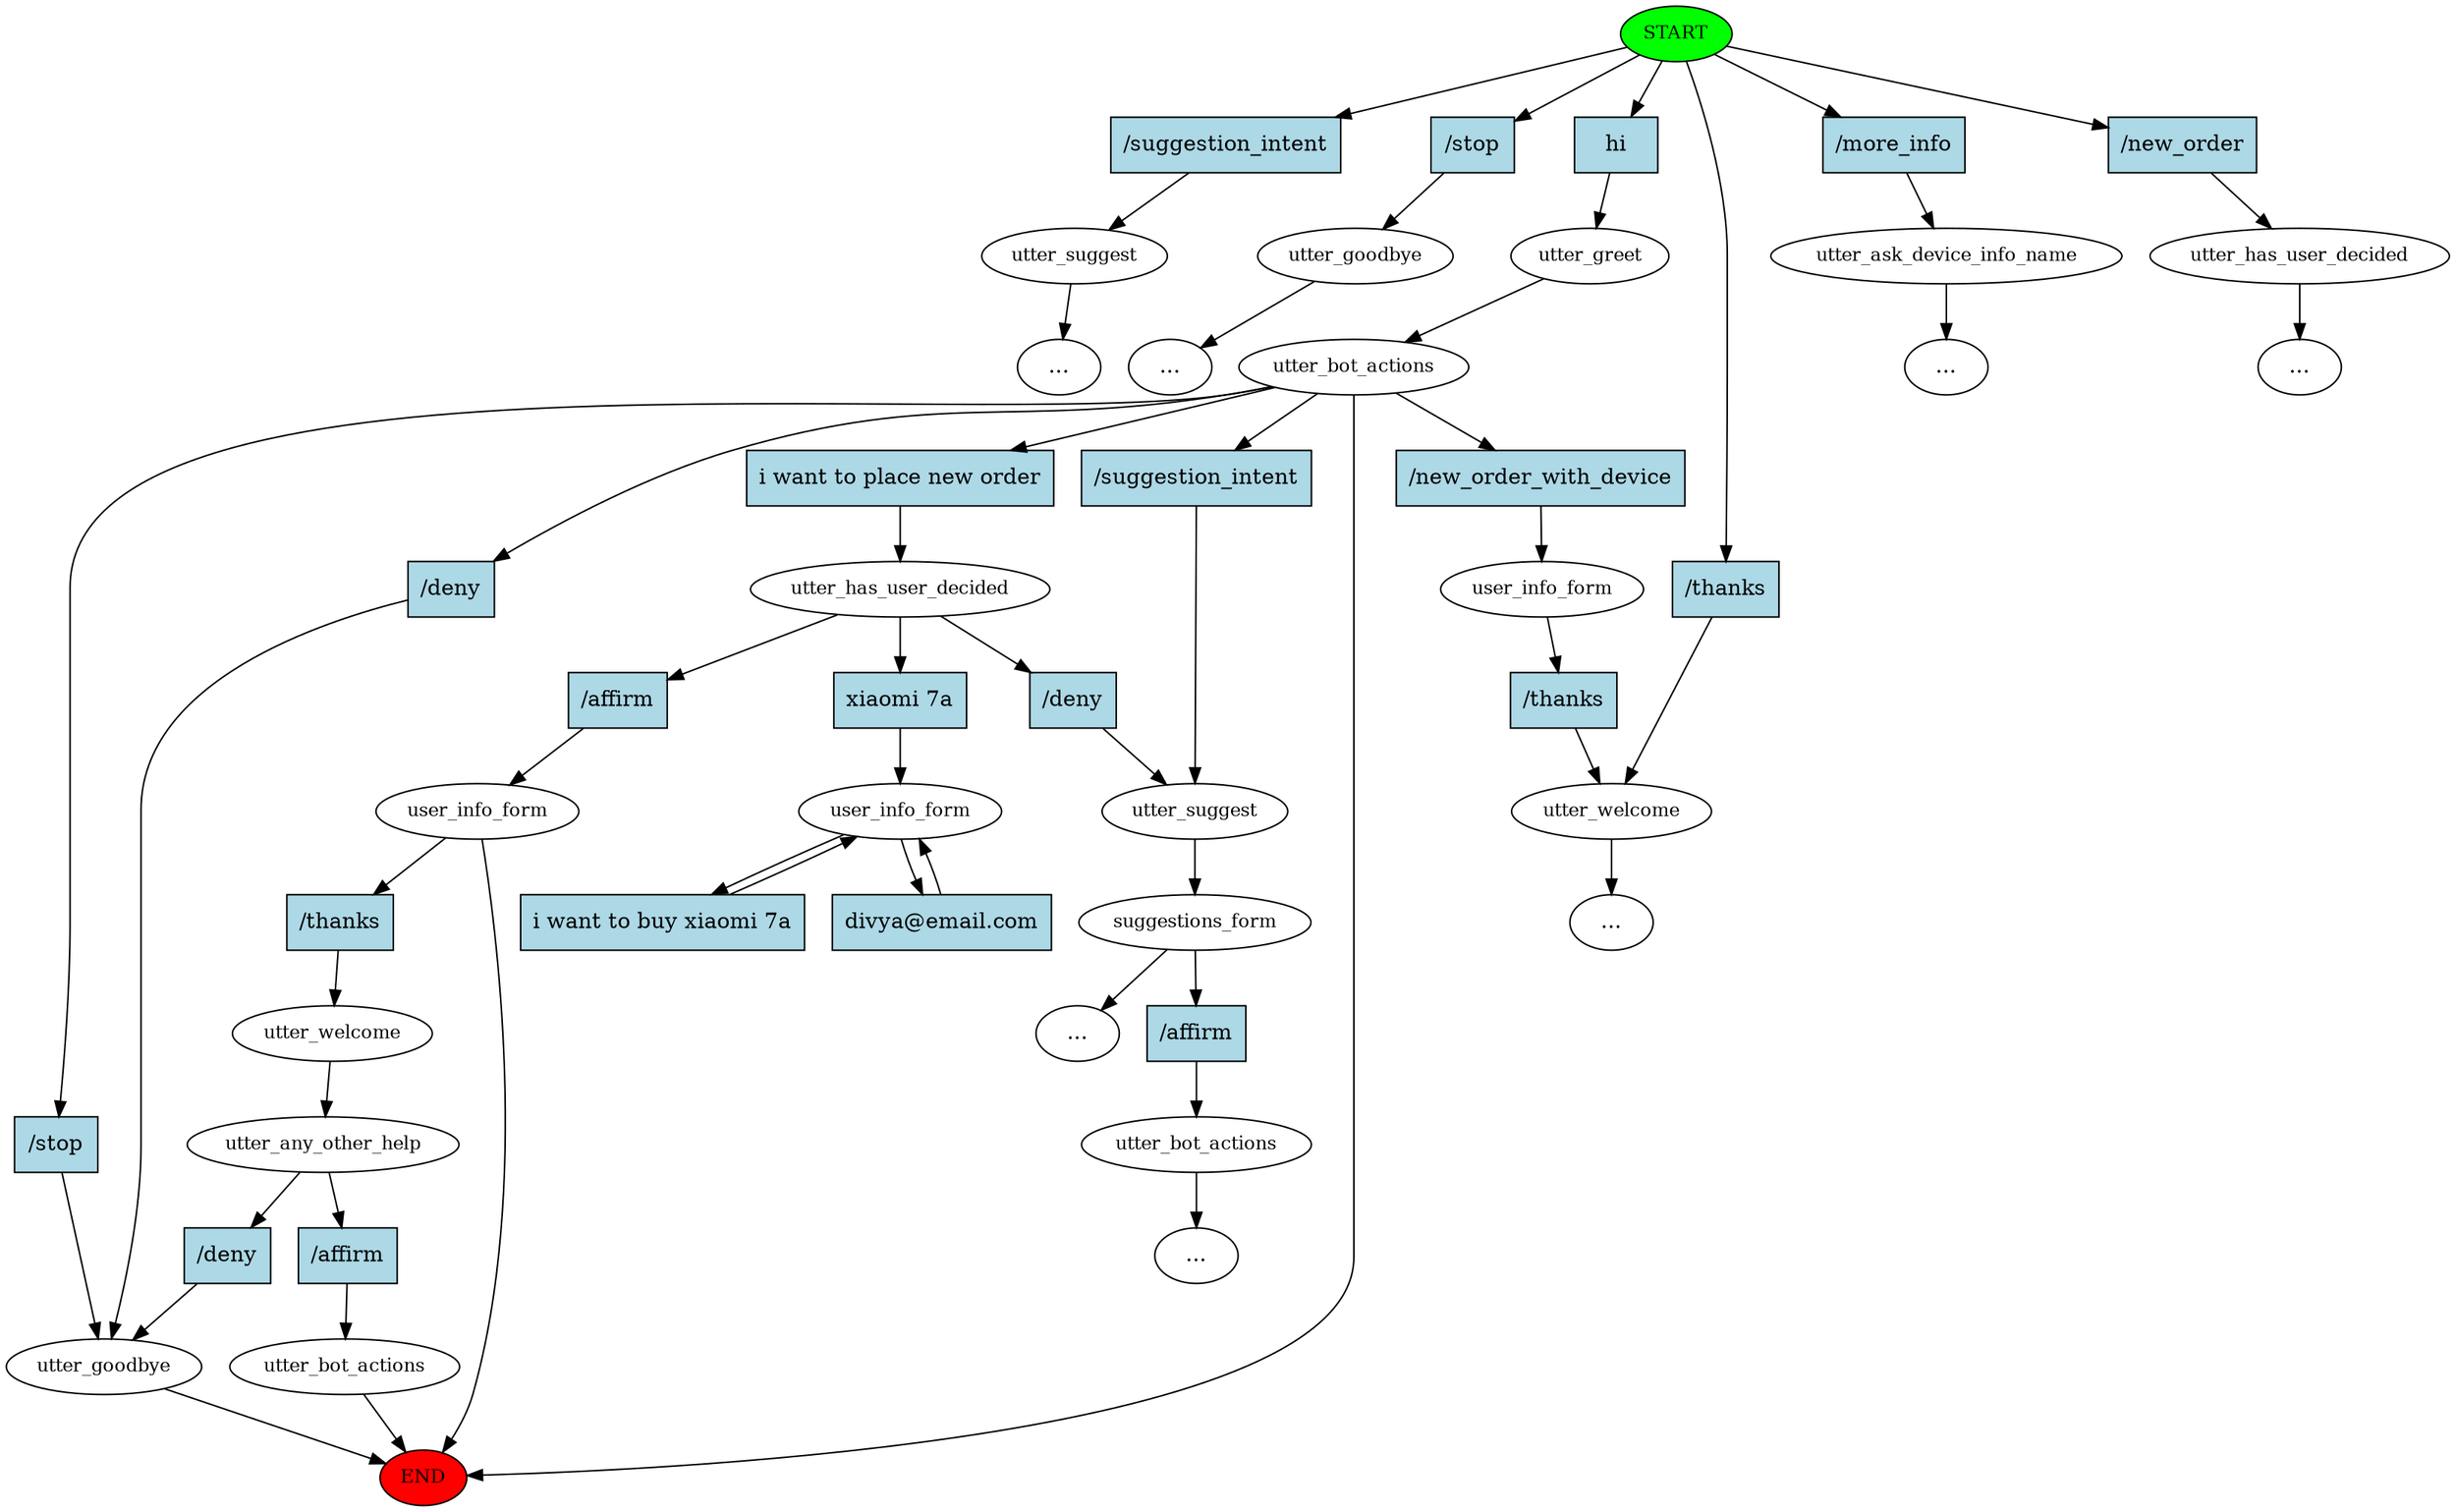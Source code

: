 digraph  {
0 [class="start active", fillcolor=green, fontsize=12, label=START, style=filled];
"-1" [class=end, fillcolor=red, fontsize=12, label=END, style=filled];
1 [class="", fontsize=12, label=utter_suggest];
"-4" [class=ellipsis, label="..."];
3 [class="", fontsize=12, label=utter_goodbye];
"-5" [class=ellipsis, label="..."];
4 [class=active, fontsize=12, label=utter_greet];
5 [class=active, fontsize=12, label=utter_bot_actions];
6 [class="", fontsize=12, label=utter_ask_device_info_name];
"-6" [class=ellipsis, label="..."];
9 [class="", fontsize=12, label=utter_goodbye];
15 [class=active, fontsize=12, label=utter_has_user_decided];
16 [class="", fontsize=12, label=user_info_form];
17 [class="", fontsize=12, label=utter_welcome];
18 [class="", fontsize=12, label=utter_any_other_help];
19 [class="", fontsize=12, label=utter_bot_actions];
31 [class="", fontsize=12, label=utter_welcome];
34 [class="", fontsize=12, label=user_info_form];
"-8" [class=ellipsis, label="..."];
39 [class="", fontsize=12, label=utter_suggest];
40 [class="", fontsize=12, label=suggestions_form];
41 [class="", fontsize=12, label=utter_bot_actions];
"-9" [class=ellipsis, label="..."];
42 [class="", fontsize=12, label=utter_has_user_decided];
"-13" [class=ellipsis, label="..."];
"-14" [class=ellipsis, label="..."];
53 [class="active dashed", fontsize=12, label=user_info_form];
57 [class=intent, fillcolor=lightblue, label="/suggestion_intent", shape=rect, style=filled];
58 [class=intent, fillcolor=lightblue, label="/stop", shape=rect, style=filled];
59 [class="intent active", fillcolor=lightblue, label=hi, shape=rect, style=filled];
60 [class=intent, fillcolor=lightblue, label="/more_info", shape=rect, style=filled];
61 [class=intent, fillcolor=lightblue, label="/thanks", shape=rect, style=filled];
62 [class=intent, fillcolor=lightblue, label="/new_order", shape=rect, style=filled];
63 [class=intent, fillcolor=lightblue, label="/stop", shape=rect, style=filled];
64 [class=intent, fillcolor=lightblue, label="/deny", shape=rect, style=filled];
65 [class="intent active", fillcolor=lightblue, label="i\ want\ to\ place\ new\ order", shape=rect, style=filled];
66 [class=intent, fillcolor=lightblue, label="/new_order_with_device", shape=rect, style=filled];
67 [class=intent, fillcolor=lightblue, label="/suggestion_intent", shape=rect, style=filled];
68 [class=intent, fillcolor=lightblue, label="/affirm", shape=rect, style=filled];
69 [class=intent, fillcolor=lightblue, label="/deny", shape=rect, style=filled];
70 [class="intent active", fillcolor=lightblue, label="xiaomi\ 7a", shape=rect, style=filled];
71 [class=intent, fillcolor=lightblue, label="/thanks", shape=rect, style=filled];
72 [class=intent, fillcolor=lightblue, label="/affirm", shape=rect, style=filled];
73 [class=intent, fillcolor=lightblue, label="/deny", shape=rect, style=filled];
74 [class=intent, fillcolor=lightblue, label="/thanks", shape=rect, style=filled];
75 [class=intent, fillcolor=lightblue, label="/affirm", shape=rect, style=filled];
76 [class="intent active", fillcolor=lightblue, label="divya@email\.com", shape=rect, style=filled];
77 [class="intent active", fillcolor=lightblue, label="i\ want\ to\ buy\ xiaomi\ 7a", shape=rect, style=filled];
0 -> 57  [class="", key=0];
0 -> 58  [class="", key=0];
0 -> 59  [class=active, key=0];
0 -> 60  [class="", key=0];
0 -> 61  [class="", key=0];
0 -> 62  [class="", key=0];
1 -> "-4"  [class="", key=NONE, label=""];
3 -> "-5"  [class="", key=NONE, label=""];
4 -> 5  [class=active, key=NONE, label=""];
5 -> "-1"  [class="", key=NONE, label=""];
5 -> 63  [class="", key=0];
5 -> 64  [class="", key=0];
5 -> 65  [class=active, key=0];
5 -> 66  [class="", key=0];
5 -> 67  [class="", key=0];
6 -> "-6"  [class="", key=NONE, label=""];
9 -> "-1"  [class="", key=NONE, label=""];
15 -> 68  [class="", key=0];
15 -> 69  [class="", key=0];
15 -> 70  [class=active, key=0];
16 -> "-1"  [class="", key=NONE, label=""];
16 -> 71  [class="", key=0];
17 -> 18  [class="", key=NONE, label=""];
18 -> 72  [class="", key=0];
18 -> 73  [class="", key=0];
19 -> "-1"  [class="", key=NONE, label=""];
31 -> "-8"  [class="", key=NONE, label=""];
34 -> 74  [class="", key=0];
39 -> 40  [class="", key=NONE, label=""];
40 -> "-14"  [class="", key=NONE, label=""];
40 -> 75  [class="", key=0];
41 -> "-9"  [class="", key=NONE, label=""];
42 -> "-13"  [class="", key=NONE, label=""];
53 -> 76  [class=active, key=0];
53 -> 77  [class=active, key=0];
57 -> 1  [class="", key=0];
58 -> 3  [class="", key=0];
59 -> 4  [class=active, key=0];
60 -> 6  [class="", key=0];
61 -> 31  [class="", key=0];
62 -> 42  [class="", key=0];
63 -> 9  [class="", key=0];
64 -> 9  [class="", key=0];
65 -> 15  [class=active, key=0];
66 -> 34  [class="", key=0];
67 -> 39  [class="", key=0];
68 -> 16  [class="", key=0];
69 -> 39  [class="", key=0];
70 -> 53  [class=active, key=0];
71 -> 17  [class="", key=0];
72 -> 19  [class="", key=0];
73 -> 9  [class="", key=0];
74 -> 31  [class="", key=0];
75 -> 41  [class="", key=0];
76 -> 53  [class=active, key=0];
77 -> 53  [class=active, key=0];
}
